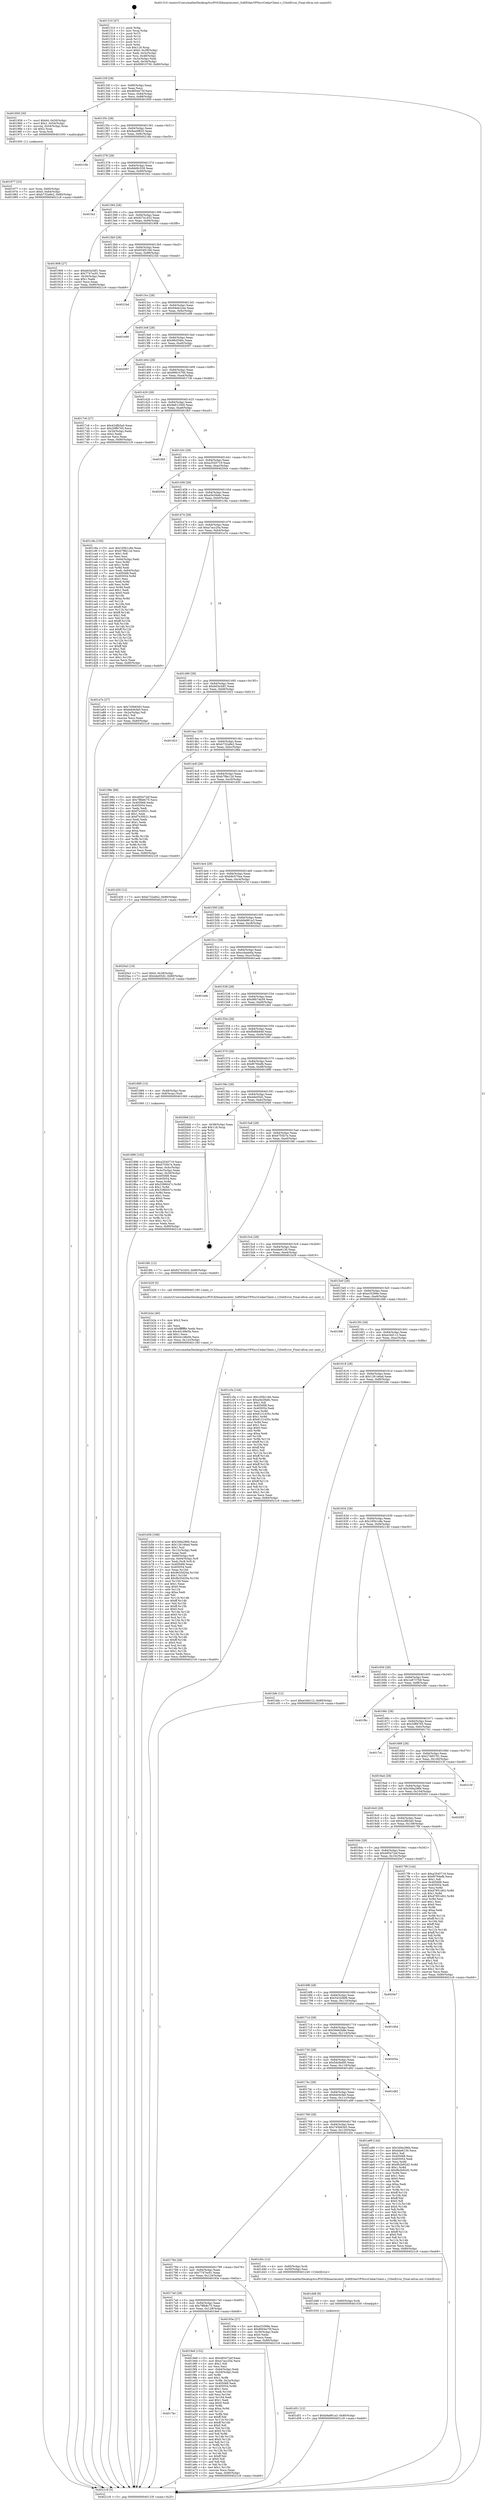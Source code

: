 digraph "0x401310" {
  label = "0x401310 (/mnt/c/Users/mathe/Desktop/tcc/POCII/binaries/extr_SoftEtherVPNsrcCedarClient.c_CiSetError_Final-ollvm.out::main(0))"
  labelloc = "t"
  node[shape=record]

  Entry [label="",width=0.3,height=0.3,shape=circle,fillcolor=black,style=filled]
  "0x40133f" [label="{
     0x40133f [29]\l
     | [instrs]\l
     &nbsp;&nbsp;0x40133f \<+3\>: mov -0x80(%rbp),%eax\l
     &nbsp;&nbsp;0x401342 \<+2\>: mov %eax,%ecx\l
     &nbsp;&nbsp;0x401344 \<+6\>: sub $0x8004e75f,%ecx\l
     &nbsp;&nbsp;0x40134a \<+6\>: mov %eax,-0x84(%rbp)\l
     &nbsp;&nbsp;0x401350 \<+6\>: mov %ecx,-0x88(%rbp)\l
     &nbsp;&nbsp;0x401356 \<+6\>: je 0000000000401959 \<main+0x649\>\l
  }"]
  "0x401959" [label="{
     0x401959 [30]\l
     | [instrs]\l
     &nbsp;&nbsp;0x401959 \<+7\>: movl $0x64,-0x50(%rbp)\l
     &nbsp;&nbsp;0x401960 \<+7\>: movl $0x1,-0x54(%rbp)\l
     &nbsp;&nbsp;0x401967 \<+4\>: movslq -0x54(%rbp),%rax\l
     &nbsp;&nbsp;0x40196b \<+4\>: shl $0x2,%rax\l
     &nbsp;&nbsp;0x40196f \<+3\>: mov %rax,%rdi\l
     &nbsp;&nbsp;0x401972 \<+5\>: call 0000000000401050 \<malloc@plt\>\l
     | [calls]\l
     &nbsp;&nbsp;0x401050 \{1\} (unknown)\l
  }"]
  "0x40135c" [label="{
     0x40135c [28]\l
     | [instrs]\l
     &nbsp;&nbsp;0x40135c \<+5\>: jmp 0000000000401361 \<main+0x51\>\l
     &nbsp;&nbsp;0x401361 \<+6\>: mov -0x84(%rbp),%eax\l
     &nbsp;&nbsp;0x401367 \<+5\>: sub $0x8aa0f825,%eax\l
     &nbsp;&nbsp;0x40136c \<+6\>: mov %eax,-0x8c(%rbp)\l
     &nbsp;&nbsp;0x401372 \<+6\>: je 000000000040216b \<main+0xe5b\>\l
  }"]
  Exit [label="",width=0.3,height=0.3,shape=circle,fillcolor=black,style=filled,peripheries=2]
  "0x40216b" [label="{
     0x40216b\l
  }", style=dashed]
  "0x401378" [label="{
     0x401378 [28]\l
     | [instrs]\l
     &nbsp;&nbsp;0x401378 \<+5\>: jmp 000000000040137d \<main+0x6d\>\l
     &nbsp;&nbsp;0x40137d \<+6\>: mov -0x84(%rbp),%eax\l
     &nbsp;&nbsp;0x401383 \<+5\>: sub $0x8dd0c528,%eax\l
     &nbsp;&nbsp;0x401388 \<+6\>: mov %eax,-0x90(%rbp)\l
     &nbsp;&nbsp;0x40138e \<+6\>: je 0000000000401fe2 \<main+0xcd2\>\l
  }"]
  "0x401d51" [label="{
     0x401d51 [12]\l
     | [instrs]\l
     &nbsp;&nbsp;0x401d51 \<+7\>: movl $0xb9a961a3,-0x80(%rbp)\l
     &nbsp;&nbsp;0x401d58 \<+5\>: jmp 00000000004021c9 \<main+0xeb9\>\l
  }"]
  "0x401fe2" [label="{
     0x401fe2\l
  }", style=dashed]
  "0x401394" [label="{
     0x401394 [28]\l
     | [instrs]\l
     &nbsp;&nbsp;0x401394 \<+5\>: jmp 0000000000401399 \<main+0x89\>\l
     &nbsp;&nbsp;0x401399 \<+6\>: mov -0x84(%rbp),%eax\l
     &nbsp;&nbsp;0x40139f \<+5\>: sub $0x927e1d33,%eax\l
     &nbsp;&nbsp;0x4013a4 \<+6\>: mov %eax,-0x94(%rbp)\l
     &nbsp;&nbsp;0x4013aa \<+6\>: je 0000000000401908 \<main+0x5f8\>\l
  }"]
  "0x401d48" [label="{
     0x401d48 [9]\l
     | [instrs]\l
     &nbsp;&nbsp;0x401d48 \<+4\>: mov -0x60(%rbp),%rdi\l
     &nbsp;&nbsp;0x401d4c \<+5\>: call 0000000000401030 \<free@plt\>\l
     | [calls]\l
     &nbsp;&nbsp;0x401030 \{1\} (unknown)\l
  }"]
  "0x401908" [label="{
     0x401908 [27]\l
     | [instrs]\l
     &nbsp;&nbsp;0x401908 \<+5\>: mov $0xb63e3df1,%eax\l
     &nbsp;&nbsp;0x40190d \<+5\>: mov $0x7747ec91,%ecx\l
     &nbsp;&nbsp;0x401912 \<+3\>: mov -0x30(%rbp),%edx\l
     &nbsp;&nbsp;0x401915 \<+3\>: cmp $0x1,%edx\l
     &nbsp;&nbsp;0x401918 \<+3\>: cmovl %ecx,%eax\l
     &nbsp;&nbsp;0x40191b \<+3\>: mov %eax,-0x80(%rbp)\l
     &nbsp;&nbsp;0x40191e \<+5\>: jmp 00000000004021c9 \<main+0xeb9\>\l
  }"]
  "0x4013b0" [label="{
     0x4013b0 [28]\l
     | [instrs]\l
     &nbsp;&nbsp;0x4013b0 \<+5\>: jmp 00000000004013b5 \<main+0xa5\>\l
     &nbsp;&nbsp;0x4013b5 \<+6\>: mov -0x84(%rbp),%eax\l
     &nbsp;&nbsp;0x4013bb \<+5\>: sub $0x934f2166,%eax\l
     &nbsp;&nbsp;0x4013c0 \<+6\>: mov %eax,-0x98(%rbp)\l
     &nbsp;&nbsp;0x4013c6 \<+6\>: je 00000000004021bd \<main+0xead\>\l
  }"]
  "0x401b56" [label="{
     0x401b56 [168]\l
     | [instrs]\l
     &nbsp;&nbsp;0x401b56 \<+5\>: mov $0x349a286b,%ecx\l
     &nbsp;&nbsp;0x401b5b \<+5\>: mov $0x126146ad,%edx\l
     &nbsp;&nbsp;0x401b60 \<+3\>: mov $0x1,%sil\l
     &nbsp;&nbsp;0x401b63 \<+6\>: mov -0x12c(%rbp),%edi\l
     &nbsp;&nbsp;0x401b69 \<+3\>: imul %eax,%edi\l
     &nbsp;&nbsp;0x401b6c \<+4\>: mov -0x60(%rbp),%r8\l
     &nbsp;&nbsp;0x401b70 \<+4\>: movslq -0x64(%rbp),%r9\l
     &nbsp;&nbsp;0x401b74 \<+4\>: mov %edi,(%r8,%r9,4)\l
     &nbsp;&nbsp;0x401b78 \<+7\>: mov 0x405068,%eax\l
     &nbsp;&nbsp;0x401b7f \<+7\>: mov 0x405054,%edi\l
     &nbsp;&nbsp;0x401b86 \<+3\>: mov %eax,%r10d\l
     &nbsp;&nbsp;0x401b89 \<+7\>: sub $0x9b35d20a,%r10d\l
     &nbsp;&nbsp;0x401b90 \<+4\>: sub $0x1,%r10d\l
     &nbsp;&nbsp;0x401b94 \<+7\>: add $0x9b35d20a,%r10d\l
     &nbsp;&nbsp;0x401b9b \<+4\>: imul %r10d,%eax\l
     &nbsp;&nbsp;0x401b9f \<+3\>: and $0x1,%eax\l
     &nbsp;&nbsp;0x401ba2 \<+3\>: cmp $0x0,%eax\l
     &nbsp;&nbsp;0x401ba5 \<+4\>: sete %r11b\l
     &nbsp;&nbsp;0x401ba9 \<+3\>: cmp $0xa,%edi\l
     &nbsp;&nbsp;0x401bac \<+3\>: setl %bl\l
     &nbsp;&nbsp;0x401baf \<+3\>: mov %r11b,%r14b\l
     &nbsp;&nbsp;0x401bb2 \<+4\>: xor $0xff,%r14b\l
     &nbsp;&nbsp;0x401bb6 \<+3\>: mov %bl,%r15b\l
     &nbsp;&nbsp;0x401bb9 \<+4\>: xor $0xff,%r15b\l
     &nbsp;&nbsp;0x401bbd \<+4\>: xor $0x0,%sil\l
     &nbsp;&nbsp;0x401bc1 \<+3\>: mov %r14b,%r12b\l
     &nbsp;&nbsp;0x401bc4 \<+4\>: and $0x0,%r12b\l
     &nbsp;&nbsp;0x401bc8 \<+3\>: and %sil,%r11b\l
     &nbsp;&nbsp;0x401bcb \<+3\>: mov %r15b,%r13b\l
     &nbsp;&nbsp;0x401bce \<+4\>: and $0x0,%r13b\l
     &nbsp;&nbsp;0x401bd2 \<+3\>: and %sil,%bl\l
     &nbsp;&nbsp;0x401bd5 \<+3\>: or %r11b,%r12b\l
     &nbsp;&nbsp;0x401bd8 \<+3\>: or %bl,%r13b\l
     &nbsp;&nbsp;0x401bdb \<+3\>: xor %r13b,%r12b\l
     &nbsp;&nbsp;0x401bde \<+3\>: or %r15b,%r14b\l
     &nbsp;&nbsp;0x401be1 \<+4\>: xor $0xff,%r14b\l
     &nbsp;&nbsp;0x401be5 \<+4\>: or $0x0,%sil\l
     &nbsp;&nbsp;0x401be9 \<+3\>: and %sil,%r14b\l
     &nbsp;&nbsp;0x401bec \<+3\>: or %r14b,%r12b\l
     &nbsp;&nbsp;0x401bef \<+4\>: test $0x1,%r12b\l
     &nbsp;&nbsp;0x401bf3 \<+3\>: cmovne %edx,%ecx\l
     &nbsp;&nbsp;0x401bf6 \<+3\>: mov %ecx,-0x80(%rbp)\l
     &nbsp;&nbsp;0x401bf9 \<+5\>: jmp 00000000004021c9 \<main+0xeb9\>\l
  }"]
  "0x4021bd" [label="{
     0x4021bd\l
  }", style=dashed]
  "0x4013cc" [label="{
     0x4013cc [28]\l
     | [instrs]\l
     &nbsp;&nbsp;0x4013cc \<+5\>: jmp 00000000004013d1 \<main+0xc1\>\l
     &nbsp;&nbsp;0x4013d1 \<+6\>: mov -0x84(%rbp),%eax\l
     &nbsp;&nbsp;0x4013d7 \<+5\>: sub $0x94eb22ee,%eax\l
     &nbsp;&nbsp;0x4013dc \<+6\>: mov %eax,-0x9c(%rbp)\l
     &nbsp;&nbsp;0x4013e2 \<+6\>: je 0000000000401e98 \<main+0xb88\>\l
  }"]
  "0x401b2e" [label="{
     0x401b2e [40]\l
     | [instrs]\l
     &nbsp;&nbsp;0x401b2e \<+5\>: mov $0x2,%ecx\l
     &nbsp;&nbsp;0x401b33 \<+1\>: cltd\l
     &nbsp;&nbsp;0x401b34 \<+2\>: idiv %ecx\l
     &nbsp;&nbsp;0x401b36 \<+6\>: imul $0xfffffffe,%edx,%ecx\l
     &nbsp;&nbsp;0x401b3c \<+6\>: sub $0x44148e5b,%ecx\l
     &nbsp;&nbsp;0x401b42 \<+3\>: add $0x1,%ecx\l
     &nbsp;&nbsp;0x401b45 \<+6\>: add $0x44148e5b,%ecx\l
     &nbsp;&nbsp;0x401b4b \<+6\>: mov %ecx,-0x12c(%rbp)\l
     &nbsp;&nbsp;0x401b51 \<+5\>: call 0000000000401160 \<next_i\>\l
     | [calls]\l
     &nbsp;&nbsp;0x401160 \{1\} (/mnt/c/Users/mathe/Desktop/tcc/POCII/binaries/extr_SoftEtherVPNsrcCedarClient.c_CiSetError_Final-ollvm.out::next_i)\l
  }"]
  "0x401e98" [label="{
     0x401e98\l
  }", style=dashed]
  "0x4013e8" [label="{
     0x4013e8 [28]\l
     | [instrs]\l
     &nbsp;&nbsp;0x4013e8 \<+5\>: jmp 00000000004013ed \<main+0xdd\>\l
     &nbsp;&nbsp;0x4013ed \<+6\>: mov -0x84(%rbp),%eax\l
     &nbsp;&nbsp;0x4013f3 \<+5\>: sub $0x98cf34bc,%eax\l
     &nbsp;&nbsp;0x4013f8 \<+6\>: mov %eax,-0xa0(%rbp)\l
     &nbsp;&nbsp;0x4013fe \<+6\>: je 0000000000402097 \<main+0xd87\>\l
  }"]
  "0x4017bc" [label="{
     0x4017bc\l
  }", style=dashed]
  "0x402097" [label="{
     0x402097\l
  }", style=dashed]
  "0x401404" [label="{
     0x401404 [28]\l
     | [instrs]\l
     &nbsp;&nbsp;0x401404 \<+5\>: jmp 0000000000401409 \<main+0xf9\>\l
     &nbsp;&nbsp;0x401409 \<+6\>: mov -0x84(%rbp),%eax\l
     &nbsp;&nbsp;0x40140f \<+5\>: sub $0x99910700,%eax\l
     &nbsp;&nbsp;0x401414 \<+6\>: mov %eax,-0xa4(%rbp)\l
     &nbsp;&nbsp;0x40141a \<+6\>: je 00000000004017c6 \<main+0x4b6\>\l
  }"]
  "0x4019e6" [label="{
     0x4019e6 [152]\l
     | [instrs]\l
     &nbsp;&nbsp;0x4019e6 \<+5\>: mov $0x495472ef,%eax\l
     &nbsp;&nbsp;0x4019eb \<+5\>: mov $0xa7acc20a,%ecx\l
     &nbsp;&nbsp;0x4019f0 \<+2\>: mov $0x1,%dl\l
     &nbsp;&nbsp;0x4019f2 \<+2\>: xor %esi,%esi\l
     &nbsp;&nbsp;0x4019f4 \<+3\>: mov -0x64(%rbp),%edi\l
     &nbsp;&nbsp;0x4019f7 \<+3\>: cmp -0x54(%rbp),%edi\l
     &nbsp;&nbsp;0x4019fa \<+4\>: setl %r8b\l
     &nbsp;&nbsp;0x4019fe \<+4\>: and $0x1,%r8b\l
     &nbsp;&nbsp;0x401a02 \<+4\>: mov %r8b,-0x2a(%rbp)\l
     &nbsp;&nbsp;0x401a06 \<+7\>: mov 0x405068,%edi\l
     &nbsp;&nbsp;0x401a0d \<+8\>: mov 0x405054,%r9d\l
     &nbsp;&nbsp;0x401a15 \<+3\>: sub $0x1,%esi\l
     &nbsp;&nbsp;0x401a18 \<+3\>: mov %edi,%r10d\l
     &nbsp;&nbsp;0x401a1b \<+3\>: add %esi,%r10d\l
     &nbsp;&nbsp;0x401a1e \<+4\>: imul %r10d,%edi\l
     &nbsp;&nbsp;0x401a22 \<+3\>: and $0x1,%edi\l
     &nbsp;&nbsp;0x401a25 \<+3\>: cmp $0x0,%edi\l
     &nbsp;&nbsp;0x401a28 \<+4\>: sete %r8b\l
     &nbsp;&nbsp;0x401a2c \<+4\>: cmp $0xa,%r9d\l
     &nbsp;&nbsp;0x401a30 \<+4\>: setl %r11b\l
     &nbsp;&nbsp;0x401a34 \<+3\>: mov %r8b,%bl\l
     &nbsp;&nbsp;0x401a37 \<+3\>: xor $0xff,%bl\l
     &nbsp;&nbsp;0x401a3a \<+3\>: mov %r11b,%r14b\l
     &nbsp;&nbsp;0x401a3d \<+4\>: xor $0xff,%r14b\l
     &nbsp;&nbsp;0x401a41 \<+3\>: xor $0x0,%dl\l
     &nbsp;&nbsp;0x401a44 \<+3\>: mov %bl,%r15b\l
     &nbsp;&nbsp;0x401a47 \<+4\>: and $0x0,%r15b\l
     &nbsp;&nbsp;0x401a4b \<+3\>: and %dl,%r8b\l
     &nbsp;&nbsp;0x401a4e \<+3\>: mov %r14b,%r12b\l
     &nbsp;&nbsp;0x401a51 \<+4\>: and $0x0,%r12b\l
     &nbsp;&nbsp;0x401a55 \<+3\>: and %dl,%r11b\l
     &nbsp;&nbsp;0x401a58 \<+3\>: or %r8b,%r15b\l
     &nbsp;&nbsp;0x401a5b \<+3\>: or %r11b,%r12b\l
     &nbsp;&nbsp;0x401a5e \<+3\>: xor %r12b,%r15b\l
     &nbsp;&nbsp;0x401a61 \<+3\>: or %r14b,%bl\l
     &nbsp;&nbsp;0x401a64 \<+3\>: xor $0xff,%bl\l
     &nbsp;&nbsp;0x401a67 \<+3\>: or $0x0,%dl\l
     &nbsp;&nbsp;0x401a6a \<+2\>: and %dl,%bl\l
     &nbsp;&nbsp;0x401a6c \<+3\>: or %bl,%r15b\l
     &nbsp;&nbsp;0x401a6f \<+4\>: test $0x1,%r15b\l
     &nbsp;&nbsp;0x401a73 \<+3\>: cmovne %ecx,%eax\l
     &nbsp;&nbsp;0x401a76 \<+3\>: mov %eax,-0x80(%rbp)\l
     &nbsp;&nbsp;0x401a79 \<+5\>: jmp 00000000004021c9 \<main+0xeb9\>\l
  }"]
  "0x4017c6" [label="{
     0x4017c6 [27]\l
     | [instrs]\l
     &nbsp;&nbsp;0x4017c6 \<+5\>: mov $0x42dfb5a0,%eax\l
     &nbsp;&nbsp;0x4017cb \<+5\>: mov $0x20ff4765,%ecx\l
     &nbsp;&nbsp;0x4017d0 \<+3\>: mov -0x34(%rbp),%edx\l
     &nbsp;&nbsp;0x4017d3 \<+3\>: cmp $0x2,%edx\l
     &nbsp;&nbsp;0x4017d6 \<+3\>: cmovne %ecx,%eax\l
     &nbsp;&nbsp;0x4017d9 \<+3\>: mov %eax,-0x80(%rbp)\l
     &nbsp;&nbsp;0x4017dc \<+5\>: jmp 00000000004021c9 \<main+0xeb9\>\l
  }"]
  "0x401420" [label="{
     0x401420 [28]\l
     | [instrs]\l
     &nbsp;&nbsp;0x401420 \<+5\>: jmp 0000000000401425 \<main+0x115\>\l
     &nbsp;&nbsp;0x401425 \<+6\>: mov -0x84(%rbp),%eax\l
     &nbsp;&nbsp;0x40142b \<+5\>: sub $0x9e612000,%eax\l
     &nbsp;&nbsp;0x401430 \<+6\>: mov %eax,-0xa8(%rbp)\l
     &nbsp;&nbsp;0x401436 \<+6\>: je 0000000000401fb5 \<main+0xca5\>\l
  }"]
  "0x4021c9" [label="{
     0x4021c9 [5]\l
     | [instrs]\l
     &nbsp;&nbsp;0x4021c9 \<+5\>: jmp 000000000040133f \<main+0x2f\>\l
  }"]
  "0x401310" [label="{
     0x401310 [47]\l
     | [instrs]\l
     &nbsp;&nbsp;0x401310 \<+1\>: push %rbp\l
     &nbsp;&nbsp;0x401311 \<+3\>: mov %rsp,%rbp\l
     &nbsp;&nbsp;0x401314 \<+2\>: push %r15\l
     &nbsp;&nbsp;0x401316 \<+2\>: push %r14\l
     &nbsp;&nbsp;0x401318 \<+2\>: push %r13\l
     &nbsp;&nbsp;0x40131a \<+2\>: push %r12\l
     &nbsp;&nbsp;0x40131c \<+1\>: push %rbx\l
     &nbsp;&nbsp;0x40131d \<+7\>: sub $0x118,%rsp\l
     &nbsp;&nbsp;0x401324 \<+7\>: movl $0x0,-0x38(%rbp)\l
     &nbsp;&nbsp;0x40132b \<+3\>: mov %edi,-0x3c(%rbp)\l
     &nbsp;&nbsp;0x40132e \<+4\>: mov %rsi,-0x48(%rbp)\l
     &nbsp;&nbsp;0x401332 \<+3\>: mov -0x3c(%rbp),%edi\l
     &nbsp;&nbsp;0x401335 \<+3\>: mov %edi,-0x34(%rbp)\l
     &nbsp;&nbsp;0x401338 \<+7\>: movl $0x99910700,-0x80(%rbp)\l
  }"]
  "0x401977" [label="{
     0x401977 [23]\l
     | [instrs]\l
     &nbsp;&nbsp;0x401977 \<+4\>: mov %rax,-0x60(%rbp)\l
     &nbsp;&nbsp;0x40197b \<+7\>: movl $0x0,-0x64(%rbp)\l
     &nbsp;&nbsp;0x401982 \<+7\>: movl $0xb732a9e2,-0x80(%rbp)\l
     &nbsp;&nbsp;0x401989 \<+5\>: jmp 00000000004021c9 \<main+0xeb9\>\l
  }"]
  "0x401fb5" [label="{
     0x401fb5\l
  }", style=dashed]
  "0x40143c" [label="{
     0x40143c [28]\l
     | [instrs]\l
     &nbsp;&nbsp;0x40143c \<+5\>: jmp 0000000000401441 \<main+0x131\>\l
     &nbsp;&nbsp;0x401441 \<+6\>: mov -0x84(%rbp),%eax\l
     &nbsp;&nbsp;0x401447 \<+5\>: sub $0xa3545719,%eax\l
     &nbsp;&nbsp;0x40144c \<+6\>: mov %eax,-0xac(%rbp)\l
     &nbsp;&nbsp;0x401452 \<+6\>: je 00000000004020cb \<main+0xdbb\>\l
  }"]
  "0x4017a0" [label="{
     0x4017a0 [28]\l
     | [instrs]\l
     &nbsp;&nbsp;0x4017a0 \<+5\>: jmp 00000000004017a5 \<main+0x495\>\l
     &nbsp;&nbsp;0x4017a5 \<+6\>: mov -0x84(%rbp),%eax\l
     &nbsp;&nbsp;0x4017ab \<+5\>: sub $0x7f8b8c75,%eax\l
     &nbsp;&nbsp;0x4017b0 \<+6\>: mov %eax,-0x128(%rbp)\l
     &nbsp;&nbsp;0x4017b6 \<+6\>: je 00000000004019e6 \<main+0x6d6\>\l
  }"]
  "0x4020cb" [label="{
     0x4020cb\l
  }", style=dashed]
  "0x401458" [label="{
     0x401458 [28]\l
     | [instrs]\l
     &nbsp;&nbsp;0x401458 \<+5\>: jmp 000000000040145d \<main+0x14d\>\l
     &nbsp;&nbsp;0x40145d \<+6\>: mov -0x84(%rbp),%eax\l
     &nbsp;&nbsp;0x401463 \<+5\>: sub $0xa5e29a6c,%eax\l
     &nbsp;&nbsp;0x401468 \<+6\>: mov %eax,-0xb0(%rbp)\l
     &nbsp;&nbsp;0x40146e \<+6\>: je 0000000000401c9a \<main+0x98a\>\l
  }"]
  "0x40193e" [label="{
     0x40193e [27]\l
     | [instrs]\l
     &nbsp;&nbsp;0x40193e \<+5\>: mov $0xe33399e,%eax\l
     &nbsp;&nbsp;0x401943 \<+5\>: mov $0x8004e75f,%ecx\l
     &nbsp;&nbsp;0x401948 \<+3\>: mov -0x30(%rbp),%edx\l
     &nbsp;&nbsp;0x40194b \<+3\>: cmp $0x0,%edx\l
     &nbsp;&nbsp;0x40194e \<+3\>: cmove %ecx,%eax\l
     &nbsp;&nbsp;0x401951 \<+3\>: mov %eax,-0x80(%rbp)\l
     &nbsp;&nbsp;0x401954 \<+5\>: jmp 00000000004021c9 \<main+0xeb9\>\l
  }"]
  "0x401c9a" [label="{
     0x401c9a [150]\l
     | [instrs]\l
     &nbsp;&nbsp;0x401c9a \<+5\>: mov $0x195b1c8e,%eax\l
     &nbsp;&nbsp;0x401c9f \<+5\>: mov $0xb7f8e12d,%ecx\l
     &nbsp;&nbsp;0x401ca4 \<+2\>: mov $0x1,%dl\l
     &nbsp;&nbsp;0x401ca6 \<+2\>: xor %esi,%esi\l
     &nbsp;&nbsp;0x401ca8 \<+3\>: mov -0x64(%rbp),%edi\l
     &nbsp;&nbsp;0x401cab \<+3\>: mov %esi,%r8d\l
     &nbsp;&nbsp;0x401cae \<+4\>: sub $0x1,%r8d\l
     &nbsp;&nbsp;0x401cb2 \<+3\>: sub %r8d,%edi\l
     &nbsp;&nbsp;0x401cb5 \<+3\>: mov %edi,-0x64(%rbp)\l
     &nbsp;&nbsp;0x401cb8 \<+7\>: mov 0x405068,%edi\l
     &nbsp;&nbsp;0x401cbf \<+8\>: mov 0x405054,%r8d\l
     &nbsp;&nbsp;0x401cc7 \<+3\>: sub $0x1,%esi\l
     &nbsp;&nbsp;0x401cca \<+3\>: mov %edi,%r9d\l
     &nbsp;&nbsp;0x401ccd \<+3\>: add %esi,%r9d\l
     &nbsp;&nbsp;0x401cd0 \<+4\>: imul %r9d,%edi\l
     &nbsp;&nbsp;0x401cd4 \<+3\>: and $0x1,%edi\l
     &nbsp;&nbsp;0x401cd7 \<+3\>: cmp $0x0,%edi\l
     &nbsp;&nbsp;0x401cda \<+4\>: sete %r10b\l
     &nbsp;&nbsp;0x401cde \<+4\>: cmp $0xa,%r8d\l
     &nbsp;&nbsp;0x401ce2 \<+4\>: setl %r11b\l
     &nbsp;&nbsp;0x401ce6 \<+3\>: mov %r10b,%bl\l
     &nbsp;&nbsp;0x401ce9 \<+3\>: xor $0xff,%bl\l
     &nbsp;&nbsp;0x401cec \<+3\>: mov %r11b,%r14b\l
     &nbsp;&nbsp;0x401cef \<+4\>: xor $0xff,%r14b\l
     &nbsp;&nbsp;0x401cf3 \<+3\>: xor $0x1,%dl\l
     &nbsp;&nbsp;0x401cf6 \<+3\>: mov %bl,%r15b\l
     &nbsp;&nbsp;0x401cf9 \<+4\>: and $0xff,%r15b\l
     &nbsp;&nbsp;0x401cfd \<+3\>: and %dl,%r10b\l
     &nbsp;&nbsp;0x401d00 \<+3\>: mov %r14b,%r12b\l
     &nbsp;&nbsp;0x401d03 \<+4\>: and $0xff,%r12b\l
     &nbsp;&nbsp;0x401d07 \<+3\>: and %dl,%r11b\l
     &nbsp;&nbsp;0x401d0a \<+3\>: or %r10b,%r15b\l
     &nbsp;&nbsp;0x401d0d \<+3\>: or %r11b,%r12b\l
     &nbsp;&nbsp;0x401d10 \<+3\>: xor %r12b,%r15b\l
     &nbsp;&nbsp;0x401d13 \<+3\>: or %r14b,%bl\l
     &nbsp;&nbsp;0x401d16 \<+3\>: xor $0xff,%bl\l
     &nbsp;&nbsp;0x401d19 \<+3\>: or $0x1,%dl\l
     &nbsp;&nbsp;0x401d1c \<+2\>: and %dl,%bl\l
     &nbsp;&nbsp;0x401d1e \<+3\>: or %bl,%r15b\l
     &nbsp;&nbsp;0x401d21 \<+4\>: test $0x1,%r15b\l
     &nbsp;&nbsp;0x401d25 \<+3\>: cmovne %ecx,%eax\l
     &nbsp;&nbsp;0x401d28 \<+3\>: mov %eax,-0x80(%rbp)\l
     &nbsp;&nbsp;0x401d2b \<+5\>: jmp 00000000004021c9 \<main+0xeb9\>\l
  }"]
  "0x401474" [label="{
     0x401474 [28]\l
     | [instrs]\l
     &nbsp;&nbsp;0x401474 \<+5\>: jmp 0000000000401479 \<main+0x169\>\l
     &nbsp;&nbsp;0x401479 \<+6\>: mov -0x84(%rbp),%eax\l
     &nbsp;&nbsp;0x40147f \<+5\>: sub $0xa7acc20a,%eax\l
     &nbsp;&nbsp;0x401484 \<+6\>: mov %eax,-0xb4(%rbp)\l
     &nbsp;&nbsp;0x40148a \<+6\>: je 0000000000401a7e \<main+0x76e\>\l
  }"]
  "0x401784" [label="{
     0x401784 [28]\l
     | [instrs]\l
     &nbsp;&nbsp;0x401784 \<+5\>: jmp 0000000000401789 \<main+0x479\>\l
     &nbsp;&nbsp;0x401789 \<+6\>: mov -0x84(%rbp),%eax\l
     &nbsp;&nbsp;0x40178f \<+5\>: sub $0x7747ec91,%eax\l
     &nbsp;&nbsp;0x401794 \<+6\>: mov %eax,-0x124(%rbp)\l
     &nbsp;&nbsp;0x40179a \<+6\>: je 000000000040193e \<main+0x62e\>\l
  }"]
  "0x401a7e" [label="{
     0x401a7e [27]\l
     | [instrs]\l
     &nbsp;&nbsp;0x401a7e \<+5\>: mov $0x745b63d3,%eax\l
     &nbsp;&nbsp;0x401a83 \<+5\>: mov $0x6dc6cfa0,%ecx\l
     &nbsp;&nbsp;0x401a88 \<+3\>: mov -0x2a(%rbp),%dl\l
     &nbsp;&nbsp;0x401a8b \<+3\>: test $0x1,%dl\l
     &nbsp;&nbsp;0x401a8e \<+3\>: cmovne %ecx,%eax\l
     &nbsp;&nbsp;0x401a91 \<+3\>: mov %eax,-0x80(%rbp)\l
     &nbsp;&nbsp;0x401a94 \<+5\>: jmp 00000000004021c9 \<main+0xeb9\>\l
  }"]
  "0x401490" [label="{
     0x401490 [28]\l
     | [instrs]\l
     &nbsp;&nbsp;0x401490 \<+5\>: jmp 0000000000401495 \<main+0x185\>\l
     &nbsp;&nbsp;0x401495 \<+6\>: mov -0x84(%rbp),%eax\l
     &nbsp;&nbsp;0x40149b \<+5\>: sub $0xb63e3df1,%eax\l
     &nbsp;&nbsp;0x4014a0 \<+6\>: mov %eax,-0xb8(%rbp)\l
     &nbsp;&nbsp;0x4014a6 \<+6\>: je 0000000000401923 \<main+0x613\>\l
  }"]
  "0x401d3c" [label="{
     0x401d3c [12]\l
     | [instrs]\l
     &nbsp;&nbsp;0x401d3c \<+4\>: mov -0x60(%rbp),%rdi\l
     &nbsp;&nbsp;0x401d40 \<+3\>: mov -0x50(%rbp),%esi\l
     &nbsp;&nbsp;0x401d43 \<+5\>: call 0000000000401240 \<CiSetError\>\l
     | [calls]\l
     &nbsp;&nbsp;0x401240 \{1\} (/mnt/c/Users/mathe/Desktop/tcc/POCII/binaries/extr_SoftEtherVPNsrcCedarClient.c_CiSetError_Final-ollvm.out::CiSetError)\l
  }"]
  "0x401923" [label="{
     0x401923\l
  }", style=dashed]
  "0x4014ac" [label="{
     0x4014ac [28]\l
     | [instrs]\l
     &nbsp;&nbsp;0x4014ac \<+5\>: jmp 00000000004014b1 \<main+0x1a1\>\l
     &nbsp;&nbsp;0x4014b1 \<+6\>: mov -0x84(%rbp),%eax\l
     &nbsp;&nbsp;0x4014b7 \<+5\>: sub $0xb732a9e2,%eax\l
     &nbsp;&nbsp;0x4014bc \<+6\>: mov %eax,-0xbc(%rbp)\l
     &nbsp;&nbsp;0x4014c2 \<+6\>: je 000000000040198e \<main+0x67e\>\l
  }"]
  "0x401768" [label="{
     0x401768 [28]\l
     | [instrs]\l
     &nbsp;&nbsp;0x401768 \<+5\>: jmp 000000000040176d \<main+0x45d\>\l
     &nbsp;&nbsp;0x40176d \<+6\>: mov -0x84(%rbp),%eax\l
     &nbsp;&nbsp;0x401773 \<+5\>: sub $0x745b63d3,%eax\l
     &nbsp;&nbsp;0x401778 \<+6\>: mov %eax,-0x120(%rbp)\l
     &nbsp;&nbsp;0x40177e \<+6\>: je 0000000000401d3c \<main+0xa2c\>\l
  }"]
  "0x40198e" [label="{
     0x40198e [88]\l
     | [instrs]\l
     &nbsp;&nbsp;0x40198e \<+5\>: mov $0x495472ef,%eax\l
     &nbsp;&nbsp;0x401993 \<+5\>: mov $0x7f8b8c75,%ecx\l
     &nbsp;&nbsp;0x401998 \<+7\>: mov 0x405068,%edx\l
     &nbsp;&nbsp;0x40199f \<+7\>: mov 0x405054,%esi\l
     &nbsp;&nbsp;0x4019a6 \<+2\>: mov %edx,%edi\l
     &nbsp;&nbsp;0x4019a8 \<+6\>: add $0xf7e30021,%edi\l
     &nbsp;&nbsp;0x4019ae \<+3\>: sub $0x1,%edi\l
     &nbsp;&nbsp;0x4019b1 \<+6\>: sub $0xf7e30021,%edi\l
     &nbsp;&nbsp;0x4019b7 \<+3\>: imul %edi,%edx\l
     &nbsp;&nbsp;0x4019ba \<+3\>: and $0x1,%edx\l
     &nbsp;&nbsp;0x4019bd \<+3\>: cmp $0x0,%edx\l
     &nbsp;&nbsp;0x4019c0 \<+4\>: sete %r8b\l
     &nbsp;&nbsp;0x4019c4 \<+3\>: cmp $0xa,%esi\l
     &nbsp;&nbsp;0x4019c7 \<+4\>: setl %r9b\l
     &nbsp;&nbsp;0x4019cb \<+3\>: mov %r8b,%r10b\l
     &nbsp;&nbsp;0x4019ce \<+3\>: and %r9b,%r10b\l
     &nbsp;&nbsp;0x4019d1 \<+3\>: xor %r9b,%r8b\l
     &nbsp;&nbsp;0x4019d4 \<+3\>: or %r8b,%r10b\l
     &nbsp;&nbsp;0x4019d7 \<+4\>: test $0x1,%r10b\l
     &nbsp;&nbsp;0x4019db \<+3\>: cmovne %ecx,%eax\l
     &nbsp;&nbsp;0x4019de \<+3\>: mov %eax,-0x80(%rbp)\l
     &nbsp;&nbsp;0x4019e1 \<+5\>: jmp 00000000004021c9 \<main+0xeb9\>\l
  }"]
  "0x4014c8" [label="{
     0x4014c8 [28]\l
     | [instrs]\l
     &nbsp;&nbsp;0x4014c8 \<+5\>: jmp 00000000004014cd \<main+0x1bd\>\l
     &nbsp;&nbsp;0x4014cd \<+6\>: mov -0x84(%rbp),%eax\l
     &nbsp;&nbsp;0x4014d3 \<+5\>: sub $0xb7f8e12d,%eax\l
     &nbsp;&nbsp;0x4014d8 \<+6\>: mov %eax,-0xc0(%rbp)\l
     &nbsp;&nbsp;0x4014de \<+6\>: je 0000000000401d30 \<main+0xa20\>\l
  }"]
  "0x401a99" [label="{
     0x401a99 [144]\l
     | [instrs]\l
     &nbsp;&nbsp;0x401a99 \<+5\>: mov $0x349a286b,%eax\l
     &nbsp;&nbsp;0x401a9e \<+5\>: mov $0xdde6130,%ecx\l
     &nbsp;&nbsp;0x401aa3 \<+2\>: mov $0x1,%dl\l
     &nbsp;&nbsp;0x401aa5 \<+7\>: mov 0x405068,%esi\l
     &nbsp;&nbsp;0x401aac \<+7\>: mov 0x405054,%edi\l
     &nbsp;&nbsp;0x401ab3 \<+3\>: mov %esi,%r8d\l
     &nbsp;&nbsp;0x401ab6 \<+7\>: add $0x9b2b92d2,%r8d\l
     &nbsp;&nbsp;0x401abd \<+4\>: sub $0x1,%r8d\l
     &nbsp;&nbsp;0x401ac1 \<+7\>: sub $0x9b2b92d2,%r8d\l
     &nbsp;&nbsp;0x401ac8 \<+4\>: imul %r8d,%esi\l
     &nbsp;&nbsp;0x401acc \<+3\>: and $0x1,%esi\l
     &nbsp;&nbsp;0x401acf \<+3\>: cmp $0x0,%esi\l
     &nbsp;&nbsp;0x401ad2 \<+4\>: sete %r9b\l
     &nbsp;&nbsp;0x401ad6 \<+3\>: cmp $0xa,%edi\l
     &nbsp;&nbsp;0x401ad9 \<+4\>: setl %r10b\l
     &nbsp;&nbsp;0x401add \<+3\>: mov %r9b,%r11b\l
     &nbsp;&nbsp;0x401ae0 \<+4\>: xor $0xff,%r11b\l
     &nbsp;&nbsp;0x401ae4 \<+3\>: mov %r10b,%bl\l
     &nbsp;&nbsp;0x401ae7 \<+3\>: xor $0xff,%bl\l
     &nbsp;&nbsp;0x401aea \<+3\>: xor $0x0,%dl\l
     &nbsp;&nbsp;0x401aed \<+3\>: mov %r11b,%r14b\l
     &nbsp;&nbsp;0x401af0 \<+4\>: and $0x0,%r14b\l
     &nbsp;&nbsp;0x401af4 \<+3\>: and %dl,%r9b\l
     &nbsp;&nbsp;0x401af7 \<+3\>: mov %bl,%r15b\l
     &nbsp;&nbsp;0x401afa \<+4\>: and $0x0,%r15b\l
     &nbsp;&nbsp;0x401afe \<+3\>: and %dl,%r10b\l
     &nbsp;&nbsp;0x401b01 \<+3\>: or %r9b,%r14b\l
     &nbsp;&nbsp;0x401b04 \<+3\>: or %r10b,%r15b\l
     &nbsp;&nbsp;0x401b07 \<+3\>: xor %r15b,%r14b\l
     &nbsp;&nbsp;0x401b0a \<+3\>: or %bl,%r11b\l
     &nbsp;&nbsp;0x401b0d \<+4\>: xor $0xff,%r11b\l
     &nbsp;&nbsp;0x401b11 \<+3\>: or $0x0,%dl\l
     &nbsp;&nbsp;0x401b14 \<+3\>: and %dl,%r11b\l
     &nbsp;&nbsp;0x401b17 \<+3\>: or %r11b,%r14b\l
     &nbsp;&nbsp;0x401b1a \<+4\>: test $0x1,%r14b\l
     &nbsp;&nbsp;0x401b1e \<+3\>: cmovne %ecx,%eax\l
     &nbsp;&nbsp;0x401b21 \<+3\>: mov %eax,-0x80(%rbp)\l
     &nbsp;&nbsp;0x401b24 \<+5\>: jmp 00000000004021c9 \<main+0xeb9\>\l
  }"]
  "0x401d30" [label="{
     0x401d30 [12]\l
     | [instrs]\l
     &nbsp;&nbsp;0x401d30 \<+7\>: movl $0xb732a9e2,-0x80(%rbp)\l
     &nbsp;&nbsp;0x401d37 \<+5\>: jmp 00000000004021c9 \<main+0xeb9\>\l
  }"]
  "0x4014e4" [label="{
     0x4014e4 [28]\l
     | [instrs]\l
     &nbsp;&nbsp;0x4014e4 \<+5\>: jmp 00000000004014e9 \<main+0x1d9\>\l
     &nbsp;&nbsp;0x4014e9 \<+6\>: mov -0x84(%rbp),%eax\l
     &nbsp;&nbsp;0x4014ef \<+5\>: sub $0xb8c570ea,%eax\l
     &nbsp;&nbsp;0x4014f4 \<+6\>: mov %eax,-0xc4(%rbp)\l
     &nbsp;&nbsp;0x4014fa \<+6\>: je 0000000000401e7d \<main+0xb6d\>\l
  }"]
  "0x40174c" [label="{
     0x40174c [28]\l
     | [instrs]\l
     &nbsp;&nbsp;0x40174c \<+5\>: jmp 0000000000401751 \<main+0x441\>\l
     &nbsp;&nbsp;0x401751 \<+6\>: mov -0x84(%rbp),%eax\l
     &nbsp;&nbsp;0x401757 \<+5\>: sub $0x6dc6cfa0,%eax\l
     &nbsp;&nbsp;0x40175c \<+6\>: mov %eax,-0x11c(%rbp)\l
     &nbsp;&nbsp;0x401762 \<+6\>: je 0000000000401a99 \<main+0x789\>\l
  }"]
  "0x401e7d" [label="{
     0x401e7d\l
  }", style=dashed]
  "0x401500" [label="{
     0x401500 [28]\l
     | [instrs]\l
     &nbsp;&nbsp;0x401500 \<+5\>: jmp 0000000000401505 \<main+0x1f5\>\l
     &nbsp;&nbsp;0x401505 \<+6\>: mov -0x84(%rbp),%eax\l
     &nbsp;&nbsp;0x40150b \<+5\>: sub $0xb9a961a3,%eax\l
     &nbsp;&nbsp;0x401510 \<+6\>: mov %eax,-0xc8(%rbp)\l
     &nbsp;&nbsp;0x401516 \<+6\>: je 00000000004020a3 \<main+0xd93\>\l
  }"]
  "0x401d92" [label="{
     0x401d92\l
  }", style=dashed]
  "0x4020a3" [label="{
     0x4020a3 [19]\l
     | [instrs]\l
     &nbsp;&nbsp;0x4020a3 \<+7\>: movl $0x0,-0x38(%rbp)\l
     &nbsp;&nbsp;0x4020aa \<+7\>: movl $0x4de05d2,-0x80(%rbp)\l
     &nbsp;&nbsp;0x4020b1 \<+5\>: jmp 00000000004021c9 \<main+0xeb9\>\l
  }"]
  "0x40151c" [label="{
     0x40151c [28]\l
     | [instrs]\l
     &nbsp;&nbsp;0x40151c \<+5\>: jmp 0000000000401521 \<main+0x211\>\l
     &nbsp;&nbsp;0x401521 \<+6\>: mov -0x84(%rbp),%eax\l
     &nbsp;&nbsp;0x401527 \<+5\>: sub $0xccba4e0a,%eax\l
     &nbsp;&nbsp;0x40152c \<+6\>: mov %eax,-0xcc(%rbp)\l
     &nbsp;&nbsp;0x401532 \<+6\>: je 0000000000401eeb \<main+0xbdb\>\l
  }"]
  "0x401730" [label="{
     0x401730 [28]\l
     | [instrs]\l
     &nbsp;&nbsp;0x401730 \<+5\>: jmp 0000000000401735 \<main+0x425\>\l
     &nbsp;&nbsp;0x401735 \<+6\>: mov -0x84(%rbp),%eax\l
     &nbsp;&nbsp;0x40173b \<+5\>: sub $0x5dcfed00,%eax\l
     &nbsp;&nbsp;0x401740 \<+6\>: mov %eax,-0x118(%rbp)\l
     &nbsp;&nbsp;0x401746 \<+6\>: je 0000000000401d92 \<main+0xa82\>\l
  }"]
  "0x401eeb" [label="{
     0x401eeb\l
  }", style=dashed]
  "0x401538" [label="{
     0x401538 [28]\l
     | [instrs]\l
     &nbsp;&nbsp;0x401538 \<+5\>: jmp 000000000040153d \<main+0x22d\>\l
     &nbsp;&nbsp;0x40153d \<+6\>: mov -0x84(%rbp),%eax\l
     &nbsp;&nbsp;0x401543 \<+5\>: sub $0xd6b7ab39,%eax\l
     &nbsp;&nbsp;0x401548 \<+6\>: mov %eax,-0xd0(%rbp)\l
     &nbsp;&nbsp;0x40154e \<+6\>: je 0000000000401de5 \<main+0xad5\>\l
  }"]
  "0x40203a" [label="{
     0x40203a\l
  }", style=dashed]
  "0x401de5" [label="{
     0x401de5\l
  }", style=dashed]
  "0x401554" [label="{
     0x401554 [28]\l
     | [instrs]\l
     &nbsp;&nbsp;0x401554 \<+5\>: jmp 0000000000401559 \<main+0x249\>\l
     &nbsp;&nbsp;0x401559 \<+6\>: mov -0x84(%rbp),%eax\l
     &nbsp;&nbsp;0x40155f \<+5\>: sub $0xf0d6b849,%eax\l
     &nbsp;&nbsp;0x401564 \<+6\>: mov %eax,-0xd4(%rbp)\l
     &nbsp;&nbsp;0x40156a \<+6\>: je 0000000000401f90 \<main+0xc80\>\l
  }"]
  "0x401714" [label="{
     0x401714 [28]\l
     | [instrs]\l
     &nbsp;&nbsp;0x401714 \<+5\>: jmp 0000000000401719 \<main+0x409\>\l
     &nbsp;&nbsp;0x401719 \<+6\>: mov -0x84(%rbp),%eax\l
     &nbsp;&nbsp;0x40171f \<+5\>: sub $0x59e62b8e,%eax\l
     &nbsp;&nbsp;0x401724 \<+6\>: mov %eax,-0x114(%rbp)\l
     &nbsp;&nbsp;0x40172a \<+6\>: je 000000000040203a \<main+0xd2a\>\l
  }"]
  "0x401f90" [label="{
     0x401f90\l
  }", style=dashed]
  "0x401570" [label="{
     0x401570 [28]\l
     | [instrs]\l
     &nbsp;&nbsp;0x401570 \<+5\>: jmp 0000000000401575 \<main+0x265\>\l
     &nbsp;&nbsp;0x401575 \<+6\>: mov -0x84(%rbp),%eax\l
     &nbsp;&nbsp;0x40157b \<+5\>: sub $0xf6794efb,%eax\l
     &nbsp;&nbsp;0x401580 \<+6\>: mov %eax,-0xd8(%rbp)\l
     &nbsp;&nbsp;0x401586 \<+6\>: je 0000000000401889 \<main+0x579\>\l
  }"]
  "0x401d5d" [label="{
     0x401d5d\l
  }", style=dashed]
  "0x401889" [label="{
     0x401889 [13]\l
     | [instrs]\l
     &nbsp;&nbsp;0x401889 \<+4\>: mov -0x48(%rbp),%rax\l
     &nbsp;&nbsp;0x40188d \<+4\>: mov 0x8(%rax),%rdi\l
     &nbsp;&nbsp;0x401891 \<+5\>: call 0000000000401060 \<atoi@plt\>\l
     | [calls]\l
     &nbsp;&nbsp;0x401060 \{1\} (unknown)\l
  }"]
  "0x40158c" [label="{
     0x40158c [28]\l
     | [instrs]\l
     &nbsp;&nbsp;0x40158c \<+5\>: jmp 0000000000401591 \<main+0x281\>\l
     &nbsp;&nbsp;0x401591 \<+6\>: mov -0x84(%rbp),%eax\l
     &nbsp;&nbsp;0x401597 \<+5\>: sub $0x4de05d2,%eax\l
     &nbsp;&nbsp;0x40159c \<+6\>: mov %eax,-0xdc(%rbp)\l
     &nbsp;&nbsp;0x4015a2 \<+6\>: je 00000000004020b6 \<main+0xda6\>\l
  }"]
  "0x4016f8" [label="{
     0x4016f8 [28]\l
     | [instrs]\l
     &nbsp;&nbsp;0x4016f8 \<+5\>: jmp 00000000004016fd \<main+0x3ed\>\l
     &nbsp;&nbsp;0x4016fd \<+6\>: mov -0x84(%rbp),%eax\l
     &nbsp;&nbsp;0x401703 \<+5\>: sub $0x54320bf9,%eax\l
     &nbsp;&nbsp;0x401708 \<+6\>: mov %eax,-0x110(%rbp)\l
     &nbsp;&nbsp;0x40170e \<+6\>: je 0000000000401d5d \<main+0xa4d\>\l
  }"]
  "0x4020b6" [label="{
     0x4020b6 [21]\l
     | [instrs]\l
     &nbsp;&nbsp;0x4020b6 \<+3\>: mov -0x38(%rbp),%eax\l
     &nbsp;&nbsp;0x4020b9 \<+7\>: add $0x118,%rsp\l
     &nbsp;&nbsp;0x4020c0 \<+1\>: pop %rbx\l
     &nbsp;&nbsp;0x4020c1 \<+2\>: pop %r12\l
     &nbsp;&nbsp;0x4020c3 \<+2\>: pop %r13\l
     &nbsp;&nbsp;0x4020c5 \<+2\>: pop %r14\l
     &nbsp;&nbsp;0x4020c7 \<+2\>: pop %r15\l
     &nbsp;&nbsp;0x4020c9 \<+1\>: pop %rbp\l
     &nbsp;&nbsp;0x4020ca \<+1\>: ret\l
  }"]
  "0x4015a8" [label="{
     0x4015a8 [28]\l
     | [instrs]\l
     &nbsp;&nbsp;0x4015a8 \<+5\>: jmp 00000000004015ad \<main+0x29d\>\l
     &nbsp;&nbsp;0x4015ad \<+6\>: mov -0x84(%rbp),%eax\l
     &nbsp;&nbsp;0x4015b3 \<+5\>: sub $0x6755b7e,%eax\l
     &nbsp;&nbsp;0x4015b8 \<+6\>: mov %eax,-0xe0(%rbp)\l
     &nbsp;&nbsp;0x4015be \<+6\>: je 00000000004018fc \<main+0x5ec\>\l
  }"]
  "0x4020e7" [label="{
     0x4020e7\l
  }", style=dashed]
  "0x4018fc" [label="{
     0x4018fc [12]\l
     | [instrs]\l
     &nbsp;&nbsp;0x4018fc \<+7\>: movl $0x927e1d33,-0x80(%rbp)\l
     &nbsp;&nbsp;0x401903 \<+5\>: jmp 00000000004021c9 \<main+0xeb9\>\l
  }"]
  "0x4015c4" [label="{
     0x4015c4 [28]\l
     | [instrs]\l
     &nbsp;&nbsp;0x4015c4 \<+5\>: jmp 00000000004015c9 \<main+0x2b9\>\l
     &nbsp;&nbsp;0x4015c9 \<+6\>: mov -0x84(%rbp),%eax\l
     &nbsp;&nbsp;0x4015cf \<+5\>: sub $0xdde6130,%eax\l
     &nbsp;&nbsp;0x4015d4 \<+6\>: mov %eax,-0xe4(%rbp)\l
     &nbsp;&nbsp;0x4015da \<+6\>: je 0000000000401b29 \<main+0x819\>\l
  }"]
  "0x401896" [label="{
     0x401896 [102]\l
     | [instrs]\l
     &nbsp;&nbsp;0x401896 \<+5\>: mov $0xa3545719,%ecx\l
     &nbsp;&nbsp;0x40189b \<+5\>: mov $0x6755b7e,%edx\l
     &nbsp;&nbsp;0x4018a0 \<+3\>: mov %eax,-0x4c(%rbp)\l
     &nbsp;&nbsp;0x4018a3 \<+3\>: mov -0x4c(%rbp),%eax\l
     &nbsp;&nbsp;0x4018a6 \<+3\>: mov %eax,-0x30(%rbp)\l
     &nbsp;&nbsp;0x4018a9 \<+7\>: mov 0x405068,%eax\l
     &nbsp;&nbsp;0x4018b0 \<+7\>: mov 0x405054,%esi\l
     &nbsp;&nbsp;0x4018b7 \<+3\>: mov %eax,%r8d\l
     &nbsp;&nbsp;0x4018ba \<+7\>: add $0x3386047c,%r8d\l
     &nbsp;&nbsp;0x4018c1 \<+4\>: sub $0x1,%r8d\l
     &nbsp;&nbsp;0x4018c5 \<+7\>: sub $0x3386047c,%r8d\l
     &nbsp;&nbsp;0x4018cc \<+4\>: imul %r8d,%eax\l
     &nbsp;&nbsp;0x4018d0 \<+3\>: and $0x1,%eax\l
     &nbsp;&nbsp;0x4018d3 \<+3\>: cmp $0x0,%eax\l
     &nbsp;&nbsp;0x4018d6 \<+4\>: sete %r9b\l
     &nbsp;&nbsp;0x4018da \<+3\>: cmp $0xa,%esi\l
     &nbsp;&nbsp;0x4018dd \<+4\>: setl %r10b\l
     &nbsp;&nbsp;0x4018e1 \<+3\>: mov %r9b,%r11b\l
     &nbsp;&nbsp;0x4018e4 \<+3\>: and %r10b,%r11b\l
     &nbsp;&nbsp;0x4018e7 \<+3\>: xor %r10b,%r9b\l
     &nbsp;&nbsp;0x4018ea \<+3\>: or %r9b,%r11b\l
     &nbsp;&nbsp;0x4018ed \<+4\>: test $0x1,%r11b\l
     &nbsp;&nbsp;0x4018f1 \<+3\>: cmovne %edx,%ecx\l
     &nbsp;&nbsp;0x4018f4 \<+3\>: mov %ecx,-0x80(%rbp)\l
     &nbsp;&nbsp;0x4018f7 \<+5\>: jmp 00000000004021c9 \<main+0xeb9\>\l
  }"]
  "0x401b29" [label="{
     0x401b29 [5]\l
     | [instrs]\l
     &nbsp;&nbsp;0x401b29 \<+5\>: call 0000000000401160 \<next_i\>\l
     | [calls]\l
     &nbsp;&nbsp;0x401160 \{1\} (/mnt/c/Users/mathe/Desktop/tcc/POCII/binaries/extr_SoftEtherVPNsrcCedarClient.c_CiSetError_Final-ollvm.out::next_i)\l
  }"]
  "0x4015e0" [label="{
     0x4015e0 [28]\l
     | [instrs]\l
     &nbsp;&nbsp;0x4015e0 \<+5\>: jmp 00000000004015e5 \<main+0x2d5\>\l
     &nbsp;&nbsp;0x4015e5 \<+6\>: mov -0x84(%rbp),%eax\l
     &nbsp;&nbsp;0x4015eb \<+5\>: sub $0xe33399e,%eax\l
     &nbsp;&nbsp;0x4015f0 \<+6\>: mov %eax,-0xe8(%rbp)\l
     &nbsp;&nbsp;0x4015f6 \<+6\>: je 0000000000401fd6 \<main+0xcc6\>\l
  }"]
  "0x4016dc" [label="{
     0x4016dc [28]\l
     | [instrs]\l
     &nbsp;&nbsp;0x4016dc \<+5\>: jmp 00000000004016e1 \<main+0x3d1\>\l
     &nbsp;&nbsp;0x4016e1 \<+6\>: mov -0x84(%rbp),%eax\l
     &nbsp;&nbsp;0x4016e7 \<+5\>: sub $0x495472ef,%eax\l
     &nbsp;&nbsp;0x4016ec \<+6\>: mov %eax,-0x10c(%rbp)\l
     &nbsp;&nbsp;0x4016f2 \<+6\>: je 00000000004020e7 \<main+0xdd7\>\l
  }"]
  "0x401fd6" [label="{
     0x401fd6\l
  }", style=dashed]
  "0x4015fc" [label="{
     0x4015fc [28]\l
     | [instrs]\l
     &nbsp;&nbsp;0x4015fc \<+5\>: jmp 0000000000401601 \<main+0x2f1\>\l
     &nbsp;&nbsp;0x401601 \<+6\>: mov -0x84(%rbp),%eax\l
     &nbsp;&nbsp;0x401607 \<+5\>: sub $0xe34d112,%eax\l
     &nbsp;&nbsp;0x40160c \<+6\>: mov %eax,-0xec(%rbp)\l
     &nbsp;&nbsp;0x401612 \<+6\>: je 0000000000401c0a \<main+0x8fa\>\l
  }"]
  "0x4017f9" [label="{
     0x4017f9 [144]\l
     | [instrs]\l
     &nbsp;&nbsp;0x4017f9 \<+5\>: mov $0xa3545719,%eax\l
     &nbsp;&nbsp;0x4017fe \<+5\>: mov $0xf6794efb,%ecx\l
     &nbsp;&nbsp;0x401803 \<+2\>: mov $0x1,%dl\l
     &nbsp;&nbsp;0x401805 \<+7\>: mov 0x405068,%esi\l
     &nbsp;&nbsp;0x40180c \<+7\>: mov 0x405054,%edi\l
     &nbsp;&nbsp;0x401813 \<+3\>: mov %esi,%r8d\l
     &nbsp;&nbsp;0x401816 \<+7\>: sub $0xd7851d02,%r8d\l
     &nbsp;&nbsp;0x40181d \<+4\>: sub $0x1,%r8d\l
     &nbsp;&nbsp;0x401821 \<+7\>: add $0xd7851d02,%r8d\l
     &nbsp;&nbsp;0x401828 \<+4\>: imul %r8d,%esi\l
     &nbsp;&nbsp;0x40182c \<+3\>: and $0x1,%esi\l
     &nbsp;&nbsp;0x40182f \<+3\>: cmp $0x0,%esi\l
     &nbsp;&nbsp;0x401832 \<+4\>: sete %r9b\l
     &nbsp;&nbsp;0x401836 \<+3\>: cmp $0xa,%edi\l
     &nbsp;&nbsp;0x401839 \<+4\>: setl %r10b\l
     &nbsp;&nbsp;0x40183d \<+3\>: mov %r9b,%r11b\l
     &nbsp;&nbsp;0x401840 \<+4\>: xor $0xff,%r11b\l
     &nbsp;&nbsp;0x401844 \<+3\>: mov %r10b,%bl\l
     &nbsp;&nbsp;0x401847 \<+3\>: xor $0xff,%bl\l
     &nbsp;&nbsp;0x40184a \<+3\>: xor $0x1,%dl\l
     &nbsp;&nbsp;0x40184d \<+3\>: mov %r11b,%r14b\l
     &nbsp;&nbsp;0x401850 \<+4\>: and $0xff,%r14b\l
     &nbsp;&nbsp;0x401854 \<+3\>: and %dl,%r9b\l
     &nbsp;&nbsp;0x401857 \<+3\>: mov %bl,%r15b\l
     &nbsp;&nbsp;0x40185a \<+4\>: and $0xff,%r15b\l
     &nbsp;&nbsp;0x40185e \<+3\>: and %dl,%r10b\l
     &nbsp;&nbsp;0x401861 \<+3\>: or %r9b,%r14b\l
     &nbsp;&nbsp;0x401864 \<+3\>: or %r10b,%r15b\l
     &nbsp;&nbsp;0x401867 \<+3\>: xor %r15b,%r14b\l
     &nbsp;&nbsp;0x40186a \<+3\>: or %bl,%r11b\l
     &nbsp;&nbsp;0x40186d \<+4\>: xor $0xff,%r11b\l
     &nbsp;&nbsp;0x401871 \<+3\>: or $0x1,%dl\l
     &nbsp;&nbsp;0x401874 \<+3\>: and %dl,%r11b\l
     &nbsp;&nbsp;0x401877 \<+3\>: or %r11b,%r14b\l
     &nbsp;&nbsp;0x40187a \<+4\>: test $0x1,%r14b\l
     &nbsp;&nbsp;0x40187e \<+3\>: cmovne %ecx,%eax\l
     &nbsp;&nbsp;0x401881 \<+3\>: mov %eax,-0x80(%rbp)\l
     &nbsp;&nbsp;0x401884 \<+5\>: jmp 00000000004021c9 \<main+0xeb9\>\l
  }"]
  "0x401c0a" [label="{
     0x401c0a [144]\l
     | [instrs]\l
     &nbsp;&nbsp;0x401c0a \<+5\>: mov $0x195b1c8e,%eax\l
     &nbsp;&nbsp;0x401c0f \<+5\>: mov $0xa5e29a6c,%ecx\l
     &nbsp;&nbsp;0x401c14 \<+2\>: mov $0x1,%dl\l
     &nbsp;&nbsp;0x401c16 \<+7\>: mov 0x405068,%esi\l
     &nbsp;&nbsp;0x401c1d \<+7\>: mov 0x405054,%edi\l
     &nbsp;&nbsp;0x401c24 \<+3\>: mov %esi,%r8d\l
     &nbsp;&nbsp;0x401c27 \<+7\>: add $0x8131435c,%r8d\l
     &nbsp;&nbsp;0x401c2e \<+4\>: sub $0x1,%r8d\l
     &nbsp;&nbsp;0x401c32 \<+7\>: sub $0x8131435c,%r8d\l
     &nbsp;&nbsp;0x401c39 \<+4\>: imul %r8d,%esi\l
     &nbsp;&nbsp;0x401c3d \<+3\>: and $0x1,%esi\l
     &nbsp;&nbsp;0x401c40 \<+3\>: cmp $0x0,%esi\l
     &nbsp;&nbsp;0x401c43 \<+4\>: sete %r9b\l
     &nbsp;&nbsp;0x401c47 \<+3\>: cmp $0xa,%edi\l
     &nbsp;&nbsp;0x401c4a \<+4\>: setl %r10b\l
     &nbsp;&nbsp;0x401c4e \<+3\>: mov %r9b,%r11b\l
     &nbsp;&nbsp;0x401c51 \<+4\>: xor $0xff,%r11b\l
     &nbsp;&nbsp;0x401c55 \<+3\>: mov %r10b,%bl\l
     &nbsp;&nbsp;0x401c58 \<+3\>: xor $0xff,%bl\l
     &nbsp;&nbsp;0x401c5b \<+3\>: xor $0x1,%dl\l
     &nbsp;&nbsp;0x401c5e \<+3\>: mov %r11b,%r14b\l
     &nbsp;&nbsp;0x401c61 \<+4\>: and $0xff,%r14b\l
     &nbsp;&nbsp;0x401c65 \<+3\>: and %dl,%r9b\l
     &nbsp;&nbsp;0x401c68 \<+3\>: mov %bl,%r15b\l
     &nbsp;&nbsp;0x401c6b \<+4\>: and $0xff,%r15b\l
     &nbsp;&nbsp;0x401c6f \<+3\>: and %dl,%r10b\l
     &nbsp;&nbsp;0x401c72 \<+3\>: or %r9b,%r14b\l
     &nbsp;&nbsp;0x401c75 \<+3\>: or %r10b,%r15b\l
     &nbsp;&nbsp;0x401c78 \<+3\>: xor %r15b,%r14b\l
     &nbsp;&nbsp;0x401c7b \<+3\>: or %bl,%r11b\l
     &nbsp;&nbsp;0x401c7e \<+4\>: xor $0xff,%r11b\l
     &nbsp;&nbsp;0x401c82 \<+3\>: or $0x1,%dl\l
     &nbsp;&nbsp;0x401c85 \<+3\>: and %dl,%r11b\l
     &nbsp;&nbsp;0x401c88 \<+3\>: or %r11b,%r14b\l
     &nbsp;&nbsp;0x401c8b \<+4\>: test $0x1,%r14b\l
     &nbsp;&nbsp;0x401c8f \<+3\>: cmovne %ecx,%eax\l
     &nbsp;&nbsp;0x401c92 \<+3\>: mov %eax,-0x80(%rbp)\l
     &nbsp;&nbsp;0x401c95 \<+5\>: jmp 00000000004021c9 \<main+0xeb9\>\l
  }"]
  "0x401618" [label="{
     0x401618 [28]\l
     | [instrs]\l
     &nbsp;&nbsp;0x401618 \<+5\>: jmp 000000000040161d \<main+0x30d\>\l
     &nbsp;&nbsp;0x40161d \<+6\>: mov -0x84(%rbp),%eax\l
     &nbsp;&nbsp;0x401623 \<+5\>: sub $0x126146ad,%eax\l
     &nbsp;&nbsp;0x401628 \<+6\>: mov %eax,-0xf0(%rbp)\l
     &nbsp;&nbsp;0x40162e \<+6\>: je 0000000000401bfe \<main+0x8ee\>\l
  }"]
  "0x4016c0" [label="{
     0x4016c0 [28]\l
     | [instrs]\l
     &nbsp;&nbsp;0x4016c0 \<+5\>: jmp 00000000004016c5 \<main+0x3b5\>\l
     &nbsp;&nbsp;0x4016c5 \<+6\>: mov -0x84(%rbp),%eax\l
     &nbsp;&nbsp;0x4016cb \<+5\>: sub $0x42dfb5a0,%eax\l
     &nbsp;&nbsp;0x4016d0 \<+6\>: mov %eax,-0x108(%rbp)\l
     &nbsp;&nbsp;0x4016d6 \<+6\>: je 00000000004017f9 \<main+0x4e9\>\l
  }"]
  "0x401bfe" [label="{
     0x401bfe [12]\l
     | [instrs]\l
     &nbsp;&nbsp;0x401bfe \<+7\>: movl $0xe34d112,-0x80(%rbp)\l
     &nbsp;&nbsp;0x401c05 \<+5\>: jmp 00000000004021c9 \<main+0xeb9\>\l
  }"]
  "0x401634" [label="{
     0x401634 [28]\l
     | [instrs]\l
     &nbsp;&nbsp;0x401634 \<+5\>: jmp 0000000000401639 \<main+0x329\>\l
     &nbsp;&nbsp;0x401639 \<+6\>: mov -0x84(%rbp),%eax\l
     &nbsp;&nbsp;0x40163f \<+5\>: sub $0x195b1c8e,%eax\l
     &nbsp;&nbsp;0x401644 \<+6\>: mov %eax,-0xf4(%rbp)\l
     &nbsp;&nbsp;0x40164a \<+6\>: je 0000000000402140 \<main+0xe30\>\l
  }"]
  "0x4020f3" [label="{
     0x4020f3\l
  }", style=dashed]
  "0x402140" [label="{
     0x402140\l
  }", style=dashed]
  "0x401650" [label="{
     0x401650 [28]\l
     | [instrs]\l
     &nbsp;&nbsp;0x401650 \<+5\>: jmp 0000000000401655 \<main+0x345\>\l
     &nbsp;&nbsp;0x401655 \<+6\>: mov -0x84(%rbp),%eax\l
     &nbsp;&nbsp;0x40165b \<+5\>: sub $0x1e8737b9,%eax\l
     &nbsp;&nbsp;0x401660 \<+6\>: mov %eax,-0xf8(%rbp)\l
     &nbsp;&nbsp;0x401666 \<+6\>: je 0000000000401f9c \<main+0xc8c\>\l
  }"]
  "0x4016a4" [label="{
     0x4016a4 [28]\l
     | [instrs]\l
     &nbsp;&nbsp;0x4016a4 \<+5\>: jmp 00000000004016a9 \<main+0x399\>\l
     &nbsp;&nbsp;0x4016a9 \<+6\>: mov -0x84(%rbp),%eax\l
     &nbsp;&nbsp;0x4016af \<+5\>: sub $0x349a286b,%eax\l
     &nbsp;&nbsp;0x4016b4 \<+6\>: mov %eax,-0x104(%rbp)\l
     &nbsp;&nbsp;0x4016ba \<+6\>: je 00000000004020f3 \<main+0xde3\>\l
  }"]
  "0x401f9c" [label="{
     0x401f9c\l
  }", style=dashed]
  "0x40166c" [label="{
     0x40166c [28]\l
     | [instrs]\l
     &nbsp;&nbsp;0x40166c \<+5\>: jmp 0000000000401671 \<main+0x361\>\l
     &nbsp;&nbsp;0x401671 \<+6\>: mov -0x84(%rbp),%eax\l
     &nbsp;&nbsp;0x401677 \<+5\>: sub $0x20ff4765,%eax\l
     &nbsp;&nbsp;0x40167c \<+6\>: mov %eax,-0xfc(%rbp)\l
     &nbsp;&nbsp;0x401682 \<+6\>: je 00000000004017e1 \<main+0x4d1\>\l
  }"]
  "0x40215f" [label="{
     0x40215f\l
  }", style=dashed]
  "0x4017e1" [label="{
     0x4017e1\l
  }", style=dashed]
  "0x401688" [label="{
     0x401688 [28]\l
     | [instrs]\l
     &nbsp;&nbsp;0x401688 \<+5\>: jmp 000000000040168d \<main+0x37d\>\l
     &nbsp;&nbsp;0x40168d \<+6\>: mov -0x84(%rbp),%eax\l
     &nbsp;&nbsp;0x401693 \<+5\>: sub $0x27483791,%eax\l
     &nbsp;&nbsp;0x401698 \<+6\>: mov %eax,-0x100(%rbp)\l
     &nbsp;&nbsp;0x40169e \<+6\>: je 000000000040215f \<main+0xe4f\>\l
  }"]
  Entry -> "0x401310" [label=" 1"]
  "0x40133f" -> "0x401959" [label=" 1"]
  "0x40133f" -> "0x40135c" [label=" 21"]
  "0x4020b6" -> Exit [label=" 1"]
  "0x40135c" -> "0x40216b" [label=" 0"]
  "0x40135c" -> "0x401378" [label=" 21"]
  "0x4020a3" -> "0x4021c9" [label=" 1"]
  "0x401378" -> "0x401fe2" [label=" 0"]
  "0x401378" -> "0x401394" [label=" 21"]
  "0x401d51" -> "0x4021c9" [label=" 1"]
  "0x401394" -> "0x401908" [label=" 1"]
  "0x401394" -> "0x4013b0" [label=" 20"]
  "0x401d48" -> "0x401d51" [label=" 1"]
  "0x4013b0" -> "0x4021bd" [label=" 0"]
  "0x4013b0" -> "0x4013cc" [label=" 20"]
  "0x401d3c" -> "0x401d48" [label=" 1"]
  "0x4013cc" -> "0x401e98" [label=" 0"]
  "0x4013cc" -> "0x4013e8" [label=" 20"]
  "0x401d30" -> "0x4021c9" [label=" 1"]
  "0x4013e8" -> "0x402097" [label=" 0"]
  "0x4013e8" -> "0x401404" [label=" 20"]
  "0x401c9a" -> "0x4021c9" [label=" 1"]
  "0x401404" -> "0x4017c6" [label=" 1"]
  "0x401404" -> "0x401420" [label=" 19"]
  "0x4017c6" -> "0x4021c9" [label=" 1"]
  "0x401310" -> "0x40133f" [label=" 1"]
  "0x4021c9" -> "0x40133f" [label=" 21"]
  "0x401c0a" -> "0x4021c9" [label=" 1"]
  "0x401420" -> "0x401fb5" [label=" 0"]
  "0x401420" -> "0x40143c" [label=" 19"]
  "0x401b56" -> "0x4021c9" [label=" 1"]
  "0x40143c" -> "0x4020cb" [label=" 0"]
  "0x40143c" -> "0x401458" [label=" 19"]
  "0x401b2e" -> "0x401b56" [label=" 1"]
  "0x401458" -> "0x401c9a" [label=" 1"]
  "0x401458" -> "0x401474" [label=" 18"]
  "0x401b29" -> "0x401b2e" [label=" 1"]
  "0x401474" -> "0x401a7e" [label=" 2"]
  "0x401474" -> "0x401490" [label=" 16"]
  "0x401a7e" -> "0x4021c9" [label=" 2"]
  "0x401490" -> "0x401923" [label=" 0"]
  "0x401490" -> "0x4014ac" [label=" 16"]
  "0x4019e6" -> "0x4021c9" [label=" 2"]
  "0x4014ac" -> "0x40198e" [label=" 2"]
  "0x4014ac" -> "0x4014c8" [label=" 14"]
  "0x4017a0" -> "0x4019e6" [label=" 2"]
  "0x4014c8" -> "0x401d30" [label=" 1"]
  "0x4014c8" -> "0x4014e4" [label=" 13"]
  "0x401bfe" -> "0x4021c9" [label=" 1"]
  "0x4014e4" -> "0x401e7d" [label=" 0"]
  "0x4014e4" -> "0x401500" [label=" 13"]
  "0x401977" -> "0x4021c9" [label=" 1"]
  "0x401500" -> "0x4020a3" [label=" 1"]
  "0x401500" -> "0x40151c" [label=" 12"]
  "0x401959" -> "0x401977" [label=" 1"]
  "0x40151c" -> "0x401eeb" [label=" 0"]
  "0x40151c" -> "0x401538" [label=" 12"]
  "0x401784" -> "0x4017a0" [label=" 2"]
  "0x401538" -> "0x401de5" [label=" 0"]
  "0x401538" -> "0x401554" [label=" 12"]
  "0x401784" -> "0x40193e" [label=" 1"]
  "0x401554" -> "0x401f90" [label=" 0"]
  "0x401554" -> "0x401570" [label=" 12"]
  "0x401768" -> "0x401784" [label=" 3"]
  "0x401570" -> "0x401889" [label=" 1"]
  "0x401570" -> "0x40158c" [label=" 11"]
  "0x401768" -> "0x401d3c" [label=" 1"]
  "0x40158c" -> "0x4020b6" [label=" 1"]
  "0x40158c" -> "0x4015a8" [label=" 10"]
  "0x40174c" -> "0x401768" [label=" 4"]
  "0x4015a8" -> "0x4018fc" [label=" 1"]
  "0x4015a8" -> "0x4015c4" [label=" 9"]
  "0x40174c" -> "0x401a99" [label=" 1"]
  "0x4015c4" -> "0x401b29" [label=" 1"]
  "0x4015c4" -> "0x4015e0" [label=" 8"]
  "0x401730" -> "0x40174c" [label=" 5"]
  "0x4015e0" -> "0x401fd6" [label=" 0"]
  "0x4015e0" -> "0x4015fc" [label=" 8"]
  "0x401730" -> "0x401d92" [label=" 0"]
  "0x4015fc" -> "0x401c0a" [label=" 1"]
  "0x4015fc" -> "0x401618" [label=" 7"]
  "0x40193e" -> "0x4021c9" [label=" 1"]
  "0x401618" -> "0x401bfe" [label=" 1"]
  "0x401618" -> "0x401634" [label=" 6"]
  "0x401714" -> "0x40203a" [label=" 0"]
  "0x401634" -> "0x402140" [label=" 0"]
  "0x401634" -> "0x401650" [label=" 6"]
  "0x401a99" -> "0x4021c9" [label=" 1"]
  "0x401650" -> "0x401f9c" [label=" 0"]
  "0x401650" -> "0x40166c" [label=" 6"]
  "0x4016f8" -> "0x401d5d" [label=" 0"]
  "0x40166c" -> "0x4017e1" [label=" 0"]
  "0x40166c" -> "0x401688" [label=" 6"]
  "0x4017a0" -> "0x4017bc" [label=" 0"]
  "0x401688" -> "0x40215f" [label=" 0"]
  "0x401688" -> "0x4016a4" [label=" 6"]
  "0x4016f8" -> "0x401714" [label=" 5"]
  "0x4016a4" -> "0x4020f3" [label=" 0"]
  "0x4016a4" -> "0x4016c0" [label=" 6"]
  "0x401714" -> "0x401730" [label=" 5"]
  "0x4016c0" -> "0x4017f9" [label=" 1"]
  "0x4016c0" -> "0x4016dc" [label=" 5"]
  "0x4017f9" -> "0x4021c9" [label=" 1"]
  "0x401889" -> "0x401896" [label=" 1"]
  "0x401896" -> "0x4021c9" [label=" 1"]
  "0x4018fc" -> "0x4021c9" [label=" 1"]
  "0x401908" -> "0x4021c9" [label=" 1"]
  "0x40198e" -> "0x4021c9" [label=" 2"]
  "0x4016dc" -> "0x4020e7" [label=" 0"]
  "0x4016dc" -> "0x4016f8" [label=" 5"]
}
